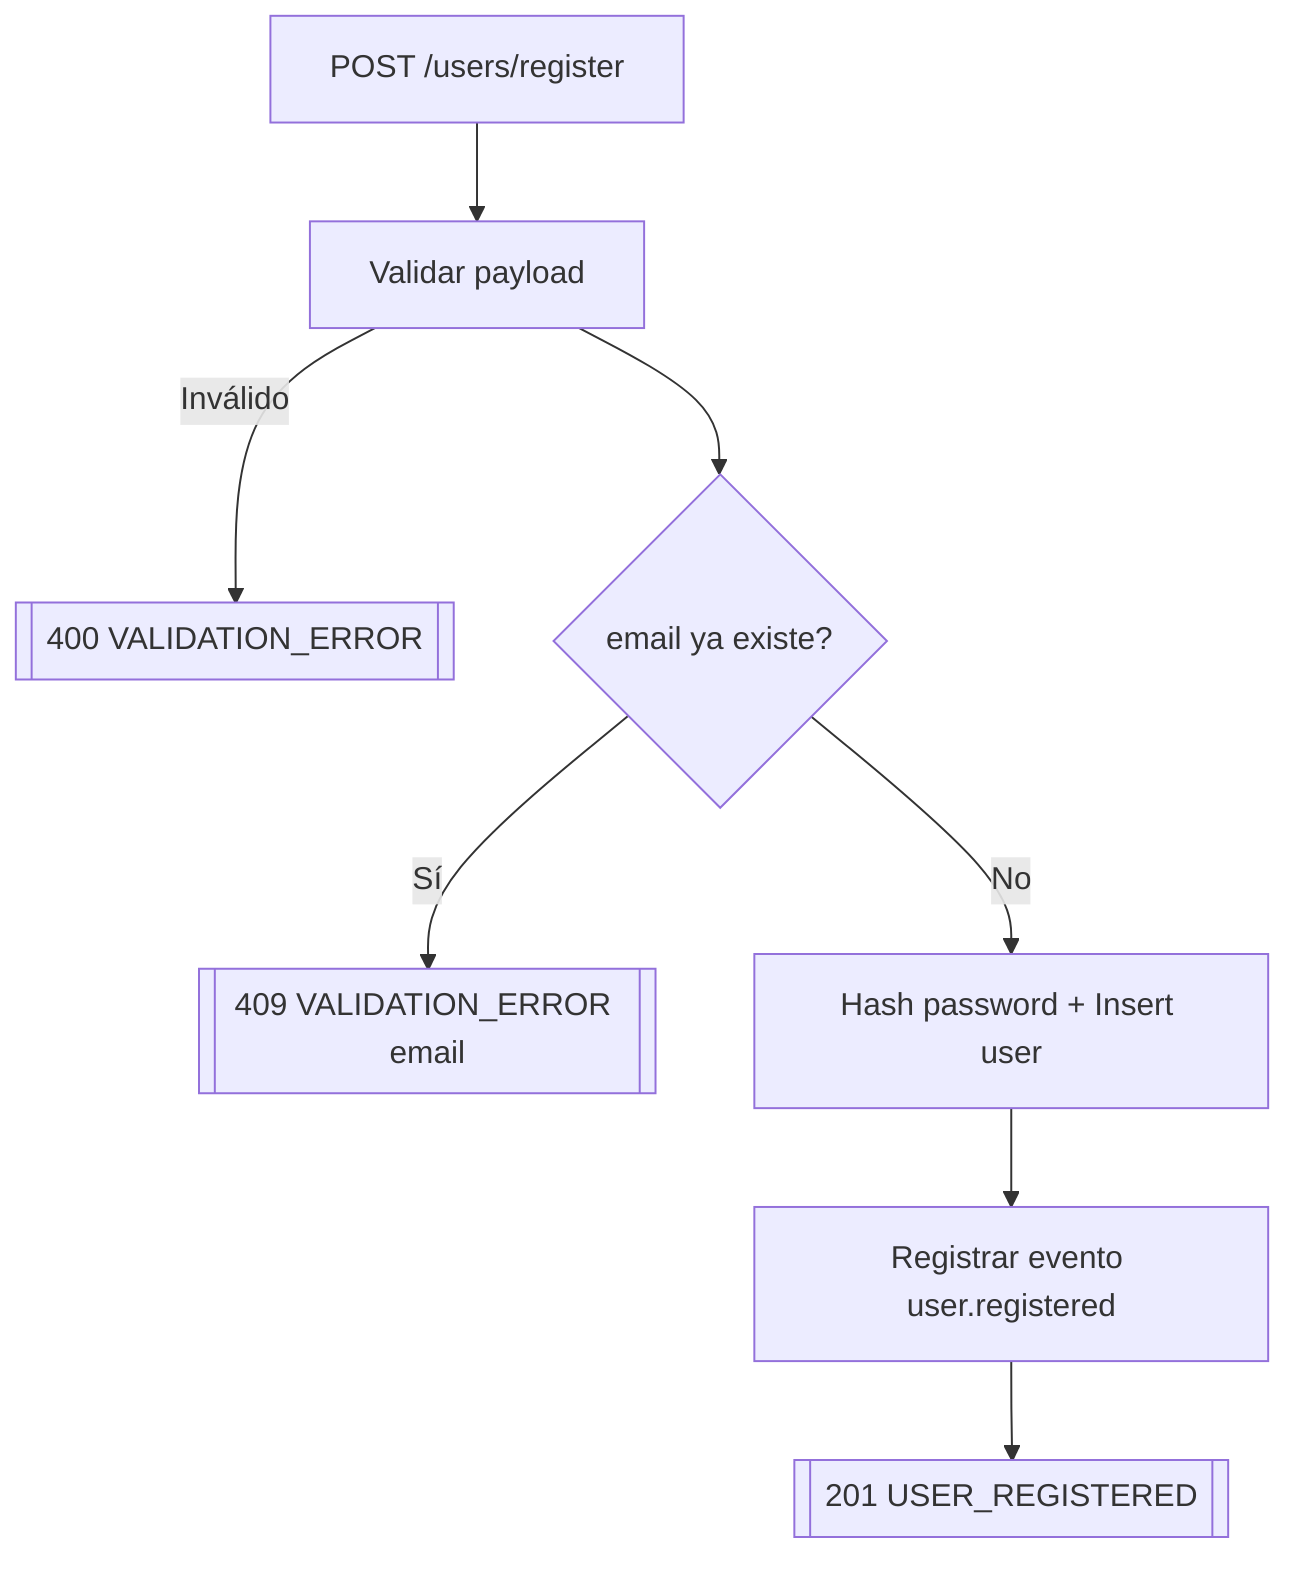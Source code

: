 flowchart TD
  A[POST /users/register] --> B[Validar payload]
  B -->|Inválido| E[[400 VALIDATION_ERROR]]
  B --> C{email ya existe?}
  C -->|Sí| F[[409 VALIDATION_ERROR email]]
  C -->|No| D[Hash password + Insert user]
  D --> G[Registrar evento user.registered]
  G --> H[[201 USER_REGISTERED]]